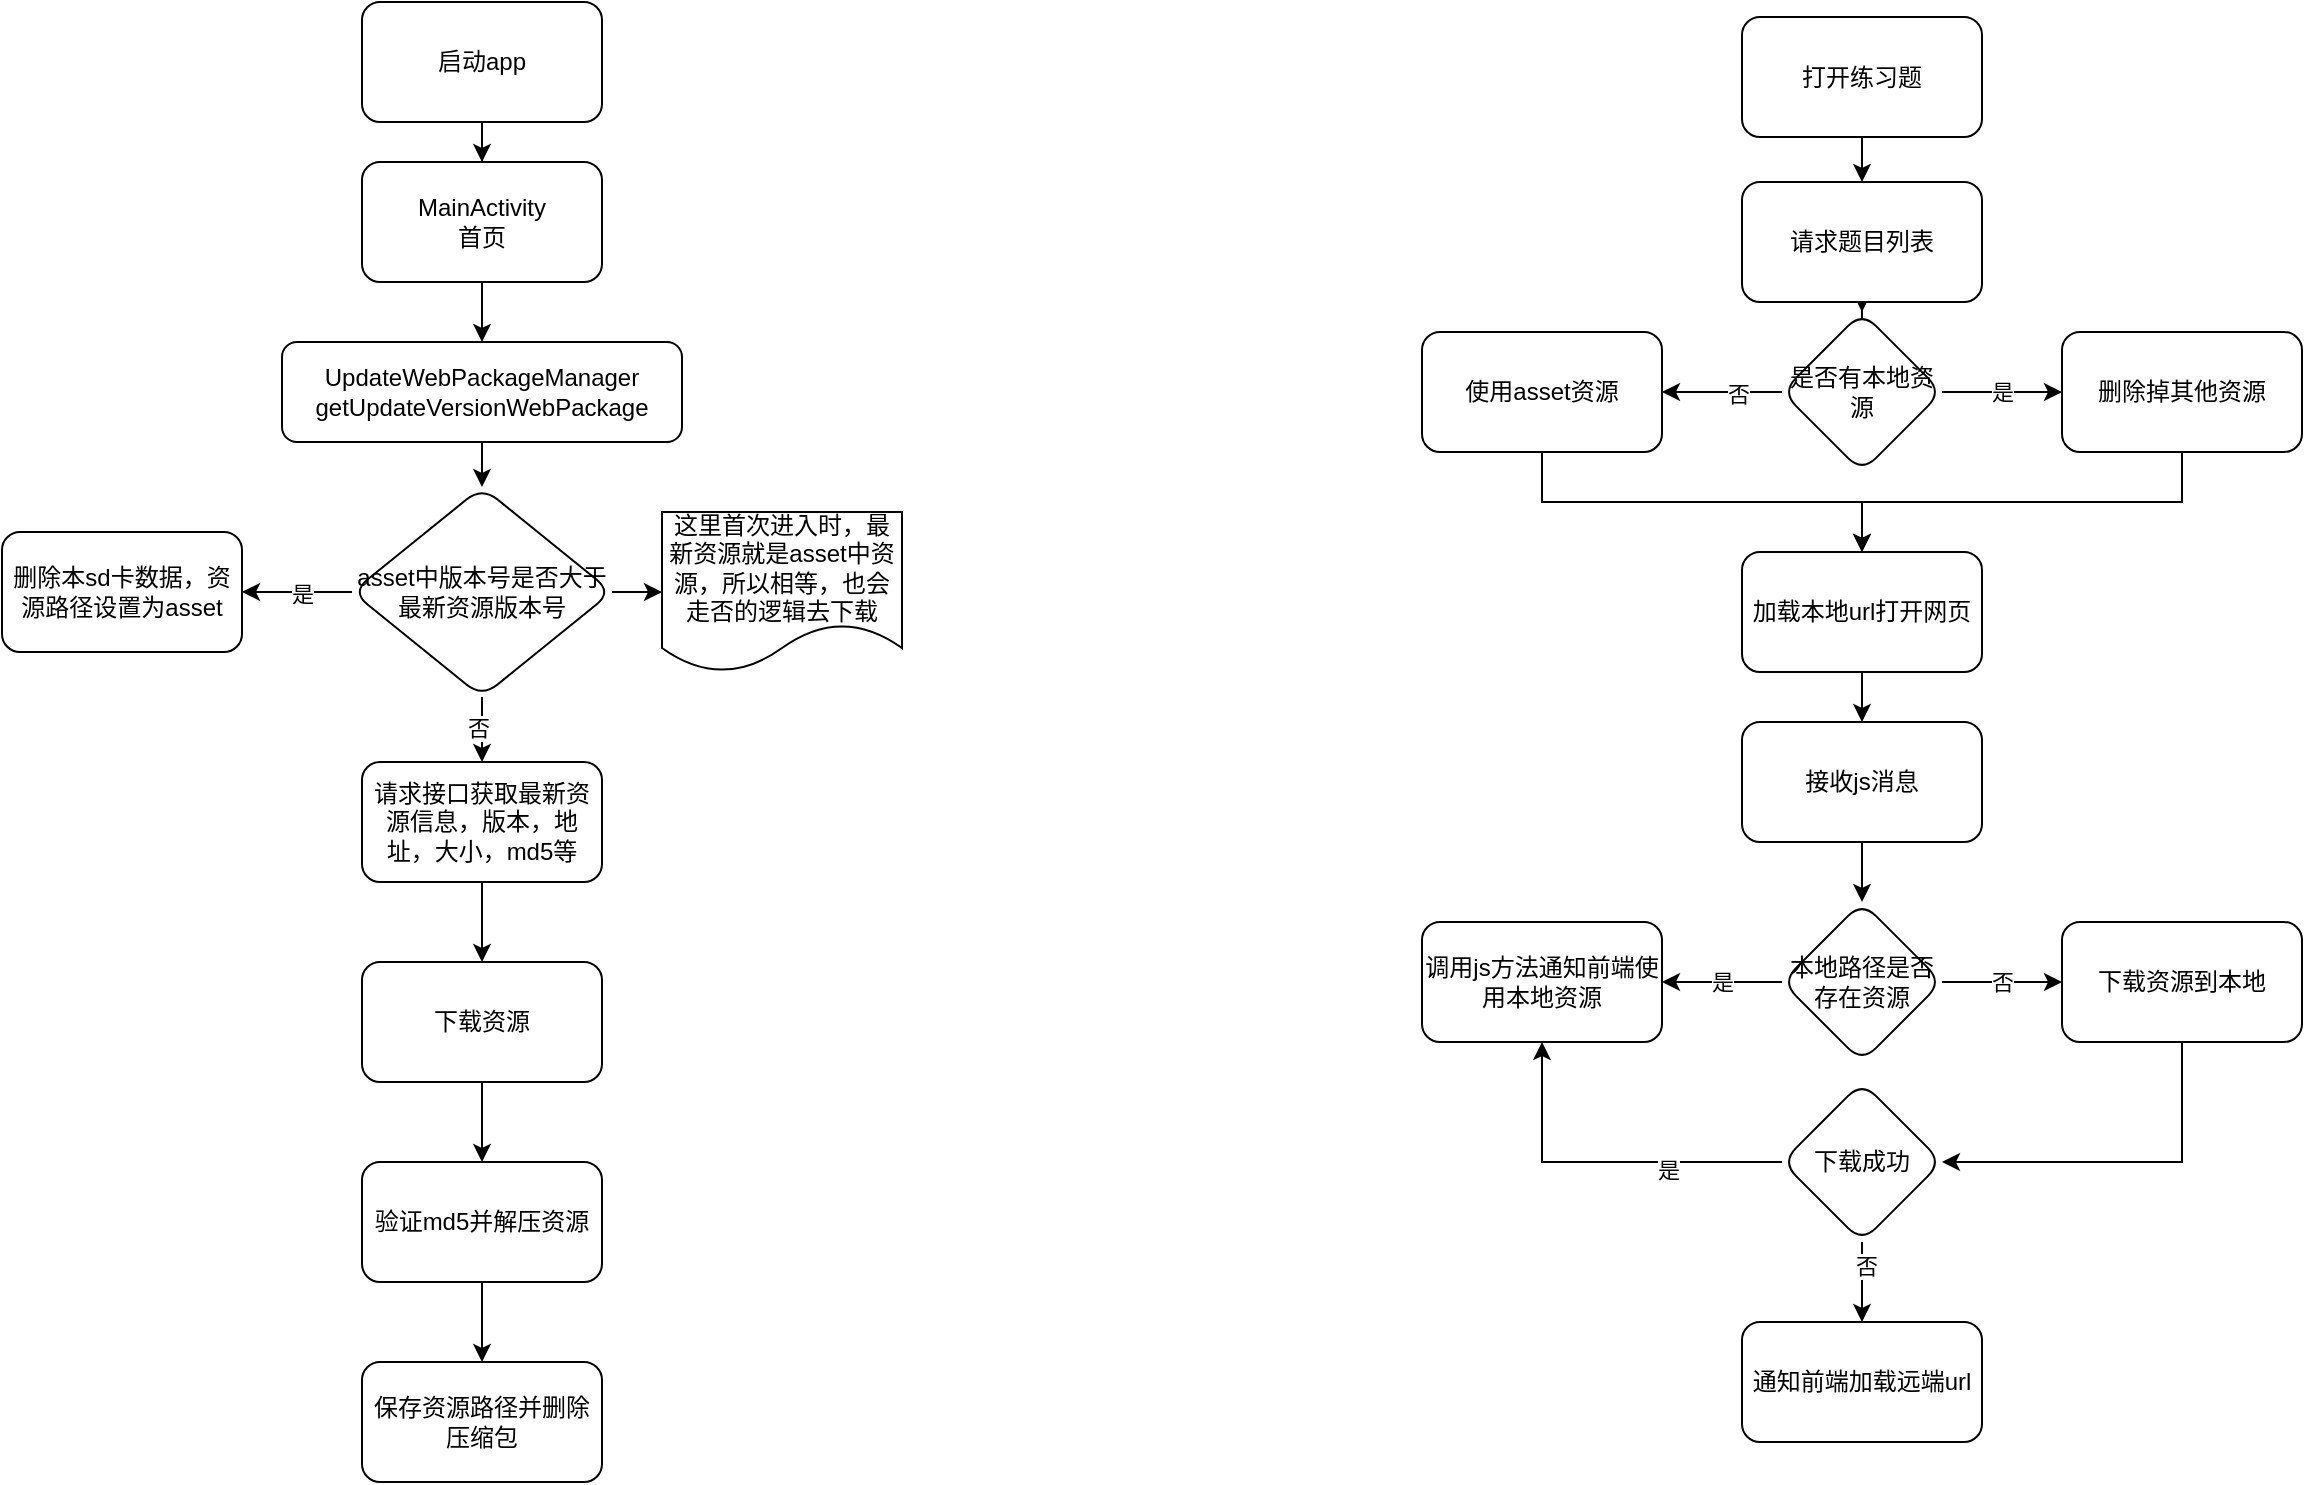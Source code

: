 <mxfile version="21.2.0" type="github">
  <diagram name="第 1 页" id="s0Ts2Dvs9fdIP7DHyABV">
    <mxGraphModel dx="1242" dy="795" grid="1" gridSize="10" guides="1" tooltips="1" connect="1" arrows="1" fold="1" page="1" pageScale="1" pageWidth="827" pageHeight="1169" math="0" shadow="0">
      <root>
        <mxCell id="0" />
        <mxCell id="1" parent="0" />
        <mxCell id="EfQJjlZ0cWJ7oEWsES76-4" value="" style="edgeStyle=orthogonalEdgeStyle;rounded=0;orthogonalLoop=1;jettySize=auto;html=1;" edge="1" parent="1" source="EfQJjlZ0cWJ7oEWsES76-2" target="EfQJjlZ0cWJ7oEWsES76-3">
          <mxGeometry relative="1" as="geometry" />
        </mxCell>
        <mxCell id="EfQJjlZ0cWJ7oEWsES76-2" value="启动app" style="rounded=1;whiteSpace=wrap;html=1;" vertex="1" parent="1">
          <mxGeometry x="310" y="110" width="120" height="60" as="geometry" />
        </mxCell>
        <mxCell id="EfQJjlZ0cWJ7oEWsES76-6" value="" style="edgeStyle=orthogonalEdgeStyle;rounded=0;orthogonalLoop=1;jettySize=auto;html=1;" edge="1" parent="1" source="EfQJjlZ0cWJ7oEWsES76-3" target="EfQJjlZ0cWJ7oEWsES76-5">
          <mxGeometry relative="1" as="geometry" />
        </mxCell>
        <mxCell id="EfQJjlZ0cWJ7oEWsES76-3" value="MainActivity&lt;br&gt;首页" style="rounded=1;whiteSpace=wrap;html=1;" vertex="1" parent="1">
          <mxGeometry x="310" y="190" width="120" height="60" as="geometry" />
        </mxCell>
        <mxCell id="EfQJjlZ0cWJ7oEWsES76-8" value="" style="edgeStyle=orthogonalEdgeStyle;rounded=0;orthogonalLoop=1;jettySize=auto;html=1;" edge="1" parent="1" source="EfQJjlZ0cWJ7oEWsES76-5" target="EfQJjlZ0cWJ7oEWsES76-7">
          <mxGeometry relative="1" as="geometry" />
        </mxCell>
        <mxCell id="EfQJjlZ0cWJ7oEWsES76-5" value="UpdateWebPackageManager&lt;br&gt;getUpdateVersionWebPackage" style="rounded=1;whiteSpace=wrap;html=1;" vertex="1" parent="1">
          <mxGeometry x="270" y="280" width="200" height="50" as="geometry" />
        </mxCell>
        <mxCell id="EfQJjlZ0cWJ7oEWsES76-10" value="" style="edgeStyle=orthogonalEdgeStyle;rounded=0;orthogonalLoop=1;jettySize=auto;html=1;" edge="1" parent="1" source="EfQJjlZ0cWJ7oEWsES76-7" target="EfQJjlZ0cWJ7oEWsES76-9">
          <mxGeometry relative="1" as="geometry" />
        </mxCell>
        <mxCell id="EfQJjlZ0cWJ7oEWsES76-11" value="是" style="edgeLabel;html=1;align=center;verticalAlign=middle;resizable=0;points=[];" vertex="1" connectable="0" parent="EfQJjlZ0cWJ7oEWsES76-10">
          <mxGeometry x="-0.082" y="1" relative="1" as="geometry">
            <mxPoint as="offset" />
          </mxGeometry>
        </mxCell>
        <mxCell id="EfQJjlZ0cWJ7oEWsES76-13" value="" style="edgeStyle=orthogonalEdgeStyle;rounded=0;orthogonalLoop=1;jettySize=auto;html=1;" edge="1" parent="1" source="EfQJjlZ0cWJ7oEWsES76-7" target="EfQJjlZ0cWJ7oEWsES76-12">
          <mxGeometry relative="1" as="geometry" />
        </mxCell>
        <mxCell id="EfQJjlZ0cWJ7oEWsES76-14" value="否" style="edgeLabel;html=1;align=center;verticalAlign=middle;resizable=0;points=[];" vertex="1" connectable="0" parent="EfQJjlZ0cWJ7oEWsES76-13">
          <mxGeometry x="-0.346" y="-2" relative="1" as="geometry">
            <mxPoint as="offset" />
          </mxGeometry>
        </mxCell>
        <mxCell id="EfQJjlZ0cWJ7oEWsES76-55" value="" style="edgeStyle=orthogonalEdgeStyle;rounded=0;orthogonalLoop=1;jettySize=auto;html=1;" edge="1" parent="1" source="EfQJjlZ0cWJ7oEWsES76-7" target="EfQJjlZ0cWJ7oEWsES76-54">
          <mxGeometry relative="1" as="geometry" />
        </mxCell>
        <mxCell id="EfQJjlZ0cWJ7oEWsES76-7" value="asset中版本号是否大于最新资源版本号" style="rhombus;whiteSpace=wrap;html=1;rounded=1;" vertex="1" parent="1">
          <mxGeometry x="305" y="352.5" width="130" height="105" as="geometry" />
        </mxCell>
        <mxCell id="EfQJjlZ0cWJ7oEWsES76-9" value="删除本sd卡数据，资源路径设置为asset" style="rounded=1;whiteSpace=wrap;html=1;" vertex="1" parent="1">
          <mxGeometry x="130" y="375" width="120" height="60" as="geometry" />
        </mxCell>
        <mxCell id="EfQJjlZ0cWJ7oEWsES76-16" value="" style="edgeStyle=orthogonalEdgeStyle;rounded=0;orthogonalLoop=1;jettySize=auto;html=1;" edge="1" parent="1" source="EfQJjlZ0cWJ7oEWsES76-12" target="EfQJjlZ0cWJ7oEWsES76-15">
          <mxGeometry relative="1" as="geometry" />
        </mxCell>
        <mxCell id="EfQJjlZ0cWJ7oEWsES76-12" value="请求接口获取最新资源信息，版本，地址，大小，md5等" style="whiteSpace=wrap;html=1;rounded=1;" vertex="1" parent="1">
          <mxGeometry x="310" y="490" width="120" height="60" as="geometry" />
        </mxCell>
        <mxCell id="EfQJjlZ0cWJ7oEWsES76-18" value="" style="edgeStyle=orthogonalEdgeStyle;rounded=0;orthogonalLoop=1;jettySize=auto;html=1;" edge="1" parent="1" source="EfQJjlZ0cWJ7oEWsES76-15" target="EfQJjlZ0cWJ7oEWsES76-17">
          <mxGeometry relative="1" as="geometry" />
        </mxCell>
        <mxCell id="EfQJjlZ0cWJ7oEWsES76-15" value="下载资源" style="whiteSpace=wrap;html=1;rounded=1;" vertex="1" parent="1">
          <mxGeometry x="310" y="590" width="120" height="60" as="geometry" />
        </mxCell>
        <mxCell id="EfQJjlZ0cWJ7oEWsES76-20" value="" style="edgeStyle=orthogonalEdgeStyle;rounded=0;orthogonalLoop=1;jettySize=auto;html=1;" edge="1" parent="1" source="EfQJjlZ0cWJ7oEWsES76-17" target="EfQJjlZ0cWJ7oEWsES76-19">
          <mxGeometry relative="1" as="geometry" />
        </mxCell>
        <mxCell id="EfQJjlZ0cWJ7oEWsES76-17" value="验证md5并解压资源" style="whiteSpace=wrap;html=1;rounded=1;" vertex="1" parent="1">
          <mxGeometry x="310" y="690" width="120" height="60" as="geometry" />
        </mxCell>
        <mxCell id="EfQJjlZ0cWJ7oEWsES76-19" value="保存资源路径并删除压缩包" style="whiteSpace=wrap;html=1;rounded=1;" vertex="1" parent="1">
          <mxGeometry x="310" y="790" width="120" height="60" as="geometry" />
        </mxCell>
        <mxCell id="EfQJjlZ0cWJ7oEWsES76-23" value="" style="edgeStyle=orthogonalEdgeStyle;rounded=0;orthogonalLoop=1;jettySize=auto;html=1;" edge="1" parent="1" source="EfQJjlZ0cWJ7oEWsES76-21" target="EfQJjlZ0cWJ7oEWsES76-22">
          <mxGeometry relative="1" as="geometry" />
        </mxCell>
        <mxCell id="EfQJjlZ0cWJ7oEWsES76-21" value="打开练习题" style="rounded=1;whiteSpace=wrap;html=1;" vertex="1" parent="1">
          <mxGeometry x="1000" y="117.5" width="120" height="60" as="geometry" />
        </mxCell>
        <mxCell id="EfQJjlZ0cWJ7oEWsES76-25" value="" style="edgeStyle=orthogonalEdgeStyle;rounded=0;orthogonalLoop=1;jettySize=auto;html=1;" edge="1" parent="1" source="EfQJjlZ0cWJ7oEWsES76-22" target="EfQJjlZ0cWJ7oEWsES76-24">
          <mxGeometry relative="1" as="geometry" />
        </mxCell>
        <mxCell id="EfQJjlZ0cWJ7oEWsES76-22" value="请求题目列表" style="rounded=1;whiteSpace=wrap;html=1;" vertex="1" parent="1">
          <mxGeometry x="1000" y="200" width="120" height="60" as="geometry" />
        </mxCell>
        <mxCell id="EfQJjlZ0cWJ7oEWsES76-27" value="" style="edgeStyle=orthogonalEdgeStyle;rounded=0;orthogonalLoop=1;jettySize=auto;html=1;" edge="1" parent="1" source="EfQJjlZ0cWJ7oEWsES76-24" target="EfQJjlZ0cWJ7oEWsES76-26">
          <mxGeometry relative="1" as="geometry" />
        </mxCell>
        <mxCell id="EfQJjlZ0cWJ7oEWsES76-33" value="否" style="edgeLabel;html=1;align=center;verticalAlign=middle;resizable=0;points=[];" vertex="1" connectable="0" parent="EfQJjlZ0cWJ7oEWsES76-27">
          <mxGeometry x="-0.267" y="1" relative="1" as="geometry">
            <mxPoint as="offset" />
          </mxGeometry>
        </mxCell>
        <mxCell id="EfQJjlZ0cWJ7oEWsES76-29" value="是" style="edgeStyle=orthogonalEdgeStyle;rounded=0;orthogonalLoop=1;jettySize=auto;html=1;" edge="1" parent="1" source="EfQJjlZ0cWJ7oEWsES76-24" target="EfQJjlZ0cWJ7oEWsES76-28">
          <mxGeometry relative="1" as="geometry" />
        </mxCell>
        <mxCell id="EfQJjlZ0cWJ7oEWsES76-24" value="是否有本地资源" style="rhombus;whiteSpace=wrap;html=1;rounded=1;" vertex="1" parent="1">
          <mxGeometry x="1020" y="265" width="80" height="80" as="geometry" />
        </mxCell>
        <mxCell id="EfQJjlZ0cWJ7oEWsES76-31" value="" style="edgeStyle=orthogonalEdgeStyle;rounded=0;orthogonalLoop=1;jettySize=auto;html=1;" edge="1" parent="1" source="EfQJjlZ0cWJ7oEWsES76-26" target="EfQJjlZ0cWJ7oEWsES76-30">
          <mxGeometry relative="1" as="geometry">
            <Array as="points">
              <mxPoint x="900" y="360" />
              <mxPoint x="1060" y="360" />
            </Array>
          </mxGeometry>
        </mxCell>
        <mxCell id="EfQJjlZ0cWJ7oEWsES76-26" value="使用asset资源" style="whiteSpace=wrap;html=1;rounded=1;" vertex="1" parent="1">
          <mxGeometry x="840" y="275" width="120" height="60" as="geometry" />
        </mxCell>
        <mxCell id="EfQJjlZ0cWJ7oEWsES76-32" style="edgeStyle=orthogonalEdgeStyle;rounded=0;orthogonalLoop=1;jettySize=auto;html=1;exitX=0.5;exitY=1;exitDx=0;exitDy=0;" edge="1" parent="1" source="EfQJjlZ0cWJ7oEWsES76-28" target="EfQJjlZ0cWJ7oEWsES76-30">
          <mxGeometry relative="1" as="geometry">
            <Array as="points">
              <mxPoint x="1220" y="360" />
              <mxPoint x="1060" y="360" />
            </Array>
          </mxGeometry>
        </mxCell>
        <mxCell id="EfQJjlZ0cWJ7oEWsES76-28" value="删除掉其他资源" style="whiteSpace=wrap;html=1;rounded=1;" vertex="1" parent="1">
          <mxGeometry x="1160" y="275" width="120" height="60" as="geometry" />
        </mxCell>
        <mxCell id="EfQJjlZ0cWJ7oEWsES76-35" value="" style="edgeStyle=orthogonalEdgeStyle;rounded=0;orthogonalLoop=1;jettySize=auto;html=1;" edge="1" parent="1" source="EfQJjlZ0cWJ7oEWsES76-30" target="EfQJjlZ0cWJ7oEWsES76-34">
          <mxGeometry relative="1" as="geometry" />
        </mxCell>
        <mxCell id="EfQJjlZ0cWJ7oEWsES76-30" value="加载本地url打开网页" style="whiteSpace=wrap;html=1;rounded=1;" vertex="1" parent="1">
          <mxGeometry x="1000" y="385" width="120" height="60" as="geometry" />
        </mxCell>
        <mxCell id="EfQJjlZ0cWJ7oEWsES76-39" value="" style="edgeStyle=orthogonalEdgeStyle;rounded=0;orthogonalLoop=1;jettySize=auto;html=1;" edge="1" parent="1" source="EfQJjlZ0cWJ7oEWsES76-34" target="EfQJjlZ0cWJ7oEWsES76-38">
          <mxGeometry relative="1" as="geometry" />
        </mxCell>
        <mxCell id="EfQJjlZ0cWJ7oEWsES76-34" value="接收js消息" style="whiteSpace=wrap;html=1;rounded=1;" vertex="1" parent="1">
          <mxGeometry x="1000" y="470" width="120" height="60" as="geometry" />
        </mxCell>
        <mxCell id="EfQJjlZ0cWJ7oEWsES76-41" value="是" style="edgeStyle=orthogonalEdgeStyle;rounded=0;orthogonalLoop=1;jettySize=auto;html=1;" edge="1" parent="1" source="EfQJjlZ0cWJ7oEWsES76-38" target="EfQJjlZ0cWJ7oEWsES76-40">
          <mxGeometry relative="1" as="geometry" />
        </mxCell>
        <mxCell id="EfQJjlZ0cWJ7oEWsES76-46" value="否" style="edgeStyle=orthogonalEdgeStyle;rounded=0;orthogonalLoop=1;jettySize=auto;html=1;" edge="1" parent="1" source="EfQJjlZ0cWJ7oEWsES76-38" target="EfQJjlZ0cWJ7oEWsES76-45">
          <mxGeometry relative="1" as="geometry" />
        </mxCell>
        <mxCell id="EfQJjlZ0cWJ7oEWsES76-38" value="本地路径是否存在资源" style="rhombus;whiteSpace=wrap;html=1;rounded=1;" vertex="1" parent="1">
          <mxGeometry x="1020" y="560" width="80" height="80" as="geometry" />
        </mxCell>
        <mxCell id="EfQJjlZ0cWJ7oEWsES76-40" value="调用js方法通知前端使用本地资源" style="whiteSpace=wrap;html=1;rounded=1;" vertex="1" parent="1">
          <mxGeometry x="840" y="570" width="120" height="60" as="geometry" />
        </mxCell>
        <mxCell id="EfQJjlZ0cWJ7oEWsES76-48" value="" style="edgeStyle=orthogonalEdgeStyle;rounded=0;orthogonalLoop=1;jettySize=auto;html=1;entryX=1;entryY=0.5;entryDx=0;entryDy=0;" edge="1" parent="1" source="EfQJjlZ0cWJ7oEWsES76-45" target="EfQJjlZ0cWJ7oEWsES76-47">
          <mxGeometry relative="1" as="geometry">
            <Array as="points">
              <mxPoint x="1220" y="690" />
            </Array>
          </mxGeometry>
        </mxCell>
        <mxCell id="EfQJjlZ0cWJ7oEWsES76-45" value="下载资源到本地" style="whiteSpace=wrap;html=1;rounded=1;" vertex="1" parent="1">
          <mxGeometry x="1160" y="570" width="120" height="60" as="geometry" />
        </mxCell>
        <mxCell id="EfQJjlZ0cWJ7oEWsES76-49" style="edgeStyle=orthogonalEdgeStyle;rounded=0;orthogonalLoop=1;jettySize=auto;html=1;exitX=0;exitY=0.5;exitDx=0;exitDy=0;entryX=0.5;entryY=1;entryDx=0;entryDy=0;" edge="1" parent="1" source="EfQJjlZ0cWJ7oEWsES76-47" target="EfQJjlZ0cWJ7oEWsES76-40">
          <mxGeometry relative="1" as="geometry" />
        </mxCell>
        <mxCell id="EfQJjlZ0cWJ7oEWsES76-50" value="是" style="edgeLabel;html=1;align=center;verticalAlign=middle;resizable=0;points=[];" vertex="1" connectable="0" parent="EfQJjlZ0cWJ7oEWsES76-49">
          <mxGeometry x="-0.364" y="4" relative="1" as="geometry">
            <mxPoint as="offset" />
          </mxGeometry>
        </mxCell>
        <mxCell id="EfQJjlZ0cWJ7oEWsES76-52" value="" style="edgeStyle=orthogonalEdgeStyle;rounded=0;orthogonalLoop=1;jettySize=auto;html=1;" edge="1" parent="1" source="EfQJjlZ0cWJ7oEWsES76-47" target="EfQJjlZ0cWJ7oEWsES76-51">
          <mxGeometry relative="1" as="geometry" />
        </mxCell>
        <mxCell id="EfQJjlZ0cWJ7oEWsES76-53" value="否" style="edgeLabel;html=1;align=center;verticalAlign=middle;resizable=0;points=[];" vertex="1" connectable="0" parent="EfQJjlZ0cWJ7oEWsES76-52">
          <mxGeometry x="-0.422" y="2" relative="1" as="geometry">
            <mxPoint as="offset" />
          </mxGeometry>
        </mxCell>
        <mxCell id="EfQJjlZ0cWJ7oEWsES76-47" value="下载成功" style="rhombus;whiteSpace=wrap;html=1;rounded=1;" vertex="1" parent="1">
          <mxGeometry x="1020" y="650" width="80" height="80" as="geometry" />
        </mxCell>
        <mxCell id="EfQJjlZ0cWJ7oEWsES76-51" value="通知前端加载远端url" style="whiteSpace=wrap;html=1;rounded=1;" vertex="1" parent="1">
          <mxGeometry x="1000" y="770" width="120" height="60" as="geometry" />
        </mxCell>
        <mxCell id="EfQJjlZ0cWJ7oEWsES76-54" value="这里首次进入时，最新资源就是asset中资源，所以相等，也会走否的逻辑去下载" style="shape=document;whiteSpace=wrap;html=1;boundedLbl=1;rounded=1;" vertex="1" parent="1">
          <mxGeometry x="460" y="365" width="120" height="80" as="geometry" />
        </mxCell>
      </root>
    </mxGraphModel>
  </diagram>
</mxfile>
